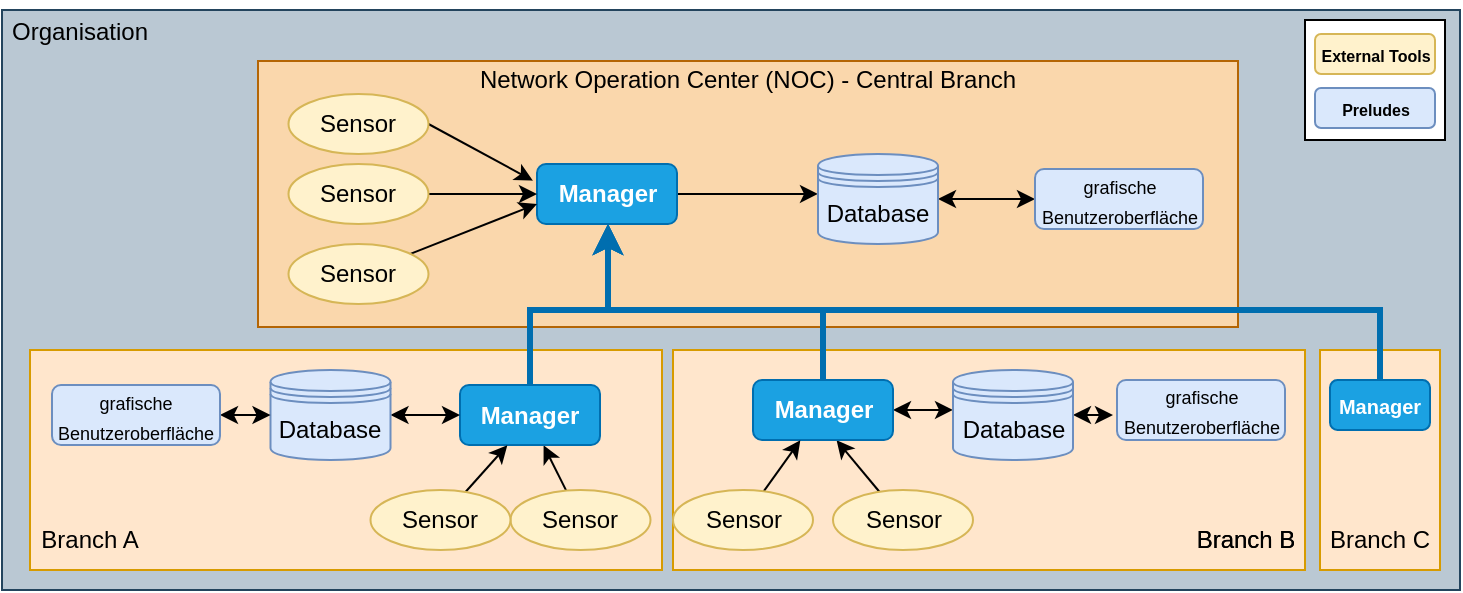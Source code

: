 <mxfile version="21.3.2" type="device">
  <diagram id="C5RBs43oDa-KdzZeNtuy" name="Page-1">
    <mxGraphModel dx="1434" dy="739" grid="1" gridSize="10" guides="1" tooltips="1" connect="1" arrows="1" fold="1" page="1" pageScale="1" pageWidth="827" pageHeight="1169" math="0" shadow="0">
      <root>
        <mxCell id="WIyWlLk6GJQsqaUBKTNV-0" />
        <mxCell id="WIyWlLk6GJQsqaUBKTNV-1" parent="WIyWlLk6GJQsqaUBKTNV-0" />
        <mxCell id="gHuZVF3myoKP0aIPClMC-43" value="" style="rounded=0;whiteSpace=wrap;html=1;fillColor=#bac8d3;strokeColor=#23445d;" parent="WIyWlLk6GJQsqaUBKTNV-1" vertex="1">
          <mxGeometry x="41" y="60" width="729" height="290" as="geometry" />
        </mxCell>
        <mxCell id="gHuZVF3myoKP0aIPClMC-57" value="" style="rounded=0;whiteSpace=wrap;html=1;fillColor=#ffe6cc;strokeColor=#d79b00;" parent="WIyWlLk6GJQsqaUBKTNV-1" vertex="1">
          <mxGeometry x="376.5" y="230" width="316" height="110" as="geometry" />
        </mxCell>
        <mxCell id="gHuZVF3myoKP0aIPClMC-47" value="" style="rounded=0;whiteSpace=wrap;html=1;fillColor=#ffe6cc;strokeColor=#d79b00;" parent="WIyWlLk6GJQsqaUBKTNV-1" vertex="1">
          <mxGeometry x="55" y="230" width="316" height="110" as="geometry" />
        </mxCell>
        <mxCell id="gHuZVF3myoKP0aIPClMC-44" value="" style="rounded=0;whiteSpace=wrap;html=1;fillColor=#fad7ac;strokeColor=#b46504;" parent="WIyWlLk6GJQsqaUBKTNV-1" vertex="1">
          <mxGeometry x="169" y="85.5" width="490" height="133" as="geometry" />
        </mxCell>
        <mxCell id="Tn3Q-JOgf97j42v1SPCj-45" value="" style="rounded=0;whiteSpace=wrap;html=1;" parent="WIyWlLk6GJQsqaUBKTNV-1" vertex="1">
          <mxGeometry x="692.5" y="65" width="70" height="60" as="geometry" />
        </mxCell>
        <mxCell id="gHuZVF3myoKP0aIPClMC-3" style="rounded=0;orthogonalLoop=1;jettySize=auto;html=1;entryX=-0.029;entryY=0.278;entryDx=0;entryDy=0;entryPerimeter=0;exitX=1;exitY=0.5;exitDx=0;exitDy=0;" parent="WIyWlLk6GJQsqaUBKTNV-1" source="Tn3Q-JOgf97j42v1SPCj-0" target="Tn3Q-JOgf97j42v1SPCj-10" edge="1">
          <mxGeometry relative="1" as="geometry">
            <mxPoint x="295.24" y="153" as="targetPoint" />
          </mxGeometry>
        </mxCell>
        <mxCell id="Tn3Q-JOgf97j42v1SPCj-0" value="Sensor" style="ellipse;whiteSpace=wrap;html=1;fillColor=#fff2cc;strokeColor=#d6b656;" parent="WIyWlLk6GJQsqaUBKTNV-1" vertex="1">
          <mxGeometry x="184.25" y="102" width="70" height="30" as="geometry" />
        </mxCell>
        <mxCell id="gHuZVF3myoKP0aIPClMC-12" style="edgeStyle=orthogonalEdgeStyle;rounded=0;orthogonalLoop=1;jettySize=auto;html=1;entryX=0;entryY=0.444;entryDx=0;entryDy=0;entryPerimeter=0;" parent="WIyWlLk6GJQsqaUBKTNV-1" source="Tn3Q-JOgf97j42v1SPCj-10" target="Tn3Q-JOgf97j42v1SPCj-15" edge="1">
          <mxGeometry relative="1" as="geometry" />
        </mxCell>
        <mxCell id="Tn3Q-JOgf97j42v1SPCj-10" value="&lt;b&gt;Manager&lt;/b&gt;" style="rounded=1;whiteSpace=wrap;html=1;fillColor=#1ba1e2;strokeColor=#006EAF;fontColor=#ffffff;" parent="WIyWlLk6GJQsqaUBKTNV-1" vertex="1">
          <mxGeometry x="308.5" y="137" width="70" height="30" as="geometry" />
        </mxCell>
        <mxCell id="gHuZVF3myoKP0aIPClMC-28" style="edgeStyle=orthogonalEdgeStyle;rounded=0;orthogonalLoop=1;jettySize=auto;html=1;startArrow=classic;startFill=1;" parent="WIyWlLk6GJQsqaUBKTNV-1" source="Tn3Q-JOgf97j42v1SPCj-15" target="Tn3Q-JOgf97j42v1SPCj-17" edge="1">
          <mxGeometry relative="1" as="geometry" />
        </mxCell>
        <mxCell id="Tn3Q-JOgf97j42v1SPCj-15" value="Database" style="shape=datastore;whiteSpace=wrap;html=1;fillColor=#dae8fc;strokeColor=#6c8ebf;" parent="WIyWlLk6GJQsqaUBKTNV-1" vertex="1">
          <mxGeometry x="449" y="132" width="60" height="45" as="geometry" />
        </mxCell>
        <mxCell id="Tn3Q-JOgf97j42v1SPCj-17" value="&lt;font style=&quot;font-size: 9px;&quot;&gt;grafische Benutzeroberfläche&lt;/font&gt;" style="rounded=1;whiteSpace=wrap;html=1;fillColor=#dae8fc;strokeColor=#6c8ebf;" parent="WIyWlLk6GJQsqaUBKTNV-1" vertex="1">
          <mxGeometry x="557.5" y="139.5" width="84" height="30" as="geometry" />
        </mxCell>
        <mxCell id="Tn3Q-JOgf97j42v1SPCj-41" value="&lt;font style=&quot;font-size: 8px;&quot;&gt;&lt;b&gt;&lt;font style=&quot;font-size: 8px;&quot;&gt;External Tools&lt;br&gt;&lt;/font&gt;&lt;/b&gt;&lt;/font&gt;" style="rounded=1;whiteSpace=wrap;html=1;fillColor=#fff2cc;strokeColor=#d6b656;" parent="WIyWlLk6GJQsqaUBKTNV-1" vertex="1">
          <mxGeometry x="697.5" y="72" width="60" height="20" as="geometry" />
        </mxCell>
        <mxCell id="Tn3Q-JOgf97j42v1SPCj-43" value="&lt;font style=&quot;font-size: 8px;&quot;&gt;&lt;b&gt;Preludes&lt;/b&gt;&lt;/font&gt;" style="rounded=1;whiteSpace=wrap;html=1;fillColor=#dae8fc;strokeColor=#6c8ebf;" parent="WIyWlLk6GJQsqaUBKTNV-1" vertex="1">
          <mxGeometry x="697.5" y="99" width="60" height="20" as="geometry" />
        </mxCell>
        <mxCell id="gHuZVF3myoKP0aIPClMC-5" style="edgeStyle=orthogonalEdgeStyle;rounded=0;orthogonalLoop=1;jettySize=auto;html=1;exitX=0.5;exitY=1;exitDx=0;exitDy=0;" parent="WIyWlLk6GJQsqaUBKTNV-1" source="Tn3Q-JOgf97j42v1SPCj-41" target="Tn3Q-JOgf97j42v1SPCj-41" edge="1">
          <mxGeometry relative="1" as="geometry" />
        </mxCell>
        <mxCell id="gHuZVF3myoKP0aIPClMC-7" value="Organisation" style="text;html=1;strokeColor=none;fillColor=none;align=center;verticalAlign=middle;whiteSpace=wrap;rounded=0;" parent="WIyWlLk6GJQsqaUBKTNV-1" vertex="1">
          <mxGeometry x="50" y="55.5" width="60" height="30" as="geometry" />
        </mxCell>
        <mxCell id="gHuZVF3myoKP0aIPClMC-14" style="edgeStyle=orthogonalEdgeStyle;rounded=0;orthogonalLoop=1;jettySize=auto;html=1;entryX=0;entryY=0.5;entryDx=0;entryDy=0;" parent="WIyWlLk6GJQsqaUBKTNV-1" source="gHuZVF3myoKP0aIPClMC-8" target="Tn3Q-JOgf97j42v1SPCj-10" edge="1">
          <mxGeometry relative="1" as="geometry" />
        </mxCell>
        <mxCell id="gHuZVF3myoKP0aIPClMC-8" value="Sensor" style="ellipse;whiteSpace=wrap;html=1;fillColor=#fff2cc;strokeColor=#d6b656;" parent="WIyWlLk6GJQsqaUBKTNV-1" vertex="1">
          <mxGeometry x="184.25" y="137" width="70" height="30" as="geometry" />
        </mxCell>
        <mxCell id="gHuZVF3myoKP0aIPClMC-15" style="rounded=0;orthogonalLoop=1;jettySize=auto;html=1;entryX=0;entryY=0.667;entryDx=0;entryDy=0;entryPerimeter=0;" parent="WIyWlLk6GJQsqaUBKTNV-1" source="gHuZVF3myoKP0aIPClMC-9" target="Tn3Q-JOgf97j42v1SPCj-10" edge="1">
          <mxGeometry relative="1" as="geometry" />
        </mxCell>
        <mxCell id="gHuZVF3myoKP0aIPClMC-9" value="Sensor" style="ellipse;whiteSpace=wrap;html=1;fillColor=#fff2cc;strokeColor=#d6b656;" parent="WIyWlLk6GJQsqaUBKTNV-1" vertex="1">
          <mxGeometry x="184.25" y="177" width="70" height="30" as="geometry" />
        </mxCell>
        <mxCell id="gHuZVF3myoKP0aIPClMC-30" style="rounded=0;orthogonalLoop=1;jettySize=auto;html=1;entryX=0.597;entryY=1.005;entryDx=0;entryDy=0;entryPerimeter=0;" parent="WIyWlLk6GJQsqaUBKTNV-1" source="gHuZVF3myoKP0aIPClMC-17" target="gHuZVF3myoKP0aIPClMC-19" edge="1">
          <mxGeometry relative="1" as="geometry" />
        </mxCell>
        <mxCell id="gHuZVF3myoKP0aIPClMC-17" value="Sensor" style="ellipse;whiteSpace=wrap;html=1;fillColor=#fff2cc;strokeColor=#d6b656;" parent="WIyWlLk6GJQsqaUBKTNV-1" vertex="1">
          <mxGeometry x="295.25" y="300" width="70" height="30" as="geometry" />
        </mxCell>
        <mxCell id="gHuZVF3myoKP0aIPClMC-69" value="" style="edgeStyle=orthogonalEdgeStyle;rounded=0;orthogonalLoop=1;jettySize=auto;html=1;strokeWidth=3;fillColor=#1ba1e2;strokeColor=#006EAF;" parent="WIyWlLk6GJQsqaUBKTNV-1" source="gHuZVF3myoKP0aIPClMC-19" target="Tn3Q-JOgf97j42v1SPCj-10" edge="1">
          <mxGeometry relative="1" as="geometry">
            <Array as="points">
              <mxPoint x="305" y="210" />
              <mxPoint x="344" y="210" />
            </Array>
          </mxGeometry>
        </mxCell>
        <mxCell id="gHuZVF3myoKP0aIPClMC-19" value="&lt;b&gt;Manager&lt;/b&gt;" style="rounded=1;whiteSpace=wrap;html=1;fillColor=#1ba1e2;strokeColor=#006EAF;fontColor=#ffffff;" parent="WIyWlLk6GJQsqaUBKTNV-1" vertex="1">
          <mxGeometry x="270" y="247.5" width="70" height="30" as="geometry" />
        </mxCell>
        <mxCell id="gHuZVF3myoKP0aIPClMC-63" style="edgeStyle=orthogonalEdgeStyle;rounded=0;orthogonalLoop=1;jettySize=auto;html=1;startArrow=classic;startFill=1;" parent="WIyWlLk6GJQsqaUBKTNV-1" source="gHuZVF3myoKP0aIPClMC-21" target="gHuZVF3myoKP0aIPClMC-19" edge="1">
          <mxGeometry relative="1" as="geometry" />
        </mxCell>
        <mxCell id="gHuZVF3myoKP0aIPClMC-21" value="Database" style="shape=datastore;whiteSpace=wrap;html=1;fillColor=#dae8fc;strokeColor=#6c8ebf;" parent="WIyWlLk6GJQsqaUBKTNV-1" vertex="1">
          <mxGeometry x="175.25" y="240" width="60" height="45" as="geometry" />
        </mxCell>
        <mxCell id="gHuZVF3myoKP0aIPClMC-64" style="edgeStyle=orthogonalEdgeStyle;rounded=0;orthogonalLoop=1;jettySize=auto;html=1;entryX=0;entryY=0.5;entryDx=0;entryDy=0;startArrow=classic;startFill=1;" parent="WIyWlLk6GJQsqaUBKTNV-1" source="gHuZVF3myoKP0aIPClMC-22" target="gHuZVF3myoKP0aIPClMC-21" edge="1">
          <mxGeometry relative="1" as="geometry" />
        </mxCell>
        <mxCell id="gHuZVF3myoKP0aIPClMC-22" value="&lt;font style=&quot;font-size: 9px;&quot;&gt;grafische Benutzeroberfläche&lt;/font&gt;" style="rounded=1;whiteSpace=wrap;html=1;fillColor=#dae8fc;strokeColor=#6c8ebf;" parent="WIyWlLk6GJQsqaUBKTNV-1" vertex="1">
          <mxGeometry x="66" y="247.5" width="84" height="30" as="geometry" />
        </mxCell>
        <mxCell id="gHuZVF3myoKP0aIPClMC-29" style="rounded=0;orthogonalLoop=1;jettySize=auto;html=1;entryX=0.338;entryY=1.005;entryDx=0;entryDy=0;entryPerimeter=0;" parent="WIyWlLk6GJQsqaUBKTNV-1" source="gHuZVF3myoKP0aIPClMC-26" target="gHuZVF3myoKP0aIPClMC-19" edge="1">
          <mxGeometry relative="1" as="geometry" />
        </mxCell>
        <mxCell id="gHuZVF3myoKP0aIPClMC-26" value="Sensor" style="ellipse;whiteSpace=wrap;html=1;fillColor=#fff2cc;strokeColor=#d6b656;" parent="WIyWlLk6GJQsqaUBKTNV-1" vertex="1">
          <mxGeometry x="225.25" y="300" width="70" height="30" as="geometry" />
        </mxCell>
        <mxCell id="gHuZVF3myoKP0aIPClMC-46" value="Network Operation Center (NOC) - Central Branch" style="text;html=1;strokeColor=none;fillColor=none;align=center;verticalAlign=middle;whiteSpace=wrap;rounded=0;" parent="WIyWlLk6GJQsqaUBKTNV-1" vertex="1">
          <mxGeometry x="264" y="80" width="300" height="30" as="geometry" />
        </mxCell>
        <mxCell id="gHuZVF3myoKP0aIPClMC-48" style="rounded=0;orthogonalLoop=1;jettySize=auto;html=1;entryX=0.597;entryY=1.005;entryDx=0;entryDy=0;entryPerimeter=0;" parent="WIyWlLk6GJQsqaUBKTNV-1" source="gHuZVF3myoKP0aIPClMC-49" target="gHuZVF3myoKP0aIPClMC-51" edge="1">
          <mxGeometry relative="1" as="geometry" />
        </mxCell>
        <mxCell id="gHuZVF3myoKP0aIPClMC-49" value="Sensor" style="ellipse;whiteSpace=wrap;html=1;fillColor=#fff2cc;strokeColor=#d6b656;" parent="WIyWlLk6GJQsqaUBKTNV-1" vertex="1">
          <mxGeometry x="456.5" y="300" width="70" height="30" as="geometry" />
        </mxCell>
        <mxCell id="gHuZVF3myoKP0aIPClMC-50" style="edgeStyle=orthogonalEdgeStyle;rounded=0;orthogonalLoop=1;jettySize=auto;html=1;entryX=0;entryY=0.444;entryDx=0;entryDy=0;entryPerimeter=0;startArrow=classic;startFill=1;" parent="WIyWlLk6GJQsqaUBKTNV-1" source="gHuZVF3myoKP0aIPClMC-51" target="gHuZVF3myoKP0aIPClMC-53" edge="1">
          <mxGeometry relative="1" as="geometry" />
        </mxCell>
        <mxCell id="gHuZVF3myoKP0aIPClMC-71" style="edgeStyle=orthogonalEdgeStyle;rounded=0;orthogonalLoop=1;jettySize=auto;html=1;entryX=0.5;entryY=1;entryDx=0;entryDy=0;strokeWidth=3;fillColor=#1ba1e2;strokeColor=#006EAF;" parent="WIyWlLk6GJQsqaUBKTNV-1" source="gHuZVF3myoKP0aIPClMC-51" target="Tn3Q-JOgf97j42v1SPCj-10" edge="1">
          <mxGeometry relative="1" as="geometry">
            <Array as="points">
              <mxPoint x="452" y="210" />
              <mxPoint x="344" y="210" />
              <mxPoint x="344" y="167" />
            </Array>
          </mxGeometry>
        </mxCell>
        <mxCell id="gHuZVF3myoKP0aIPClMC-51" value="&lt;b&gt;Manager&lt;/b&gt;" style="rounded=1;whiteSpace=wrap;html=1;fillColor=#1ba1e2;strokeColor=#006EAF;fontColor=#ffffff;" parent="WIyWlLk6GJQsqaUBKTNV-1" vertex="1">
          <mxGeometry x="416.5" y="245" width="70" height="30" as="geometry" />
        </mxCell>
        <mxCell id="gHuZVF3myoKP0aIPClMC-52" style="edgeStyle=orthogonalEdgeStyle;rounded=0;orthogonalLoop=1;jettySize=auto;html=1;startArrow=classic;startFill=1;" parent="WIyWlLk6GJQsqaUBKTNV-1" source="gHuZVF3myoKP0aIPClMC-53" edge="1">
          <mxGeometry relative="1" as="geometry">
            <mxPoint x="596.5" y="262.5" as="targetPoint" />
          </mxGeometry>
        </mxCell>
        <mxCell id="gHuZVF3myoKP0aIPClMC-53" value="Database" style="shape=datastore;whiteSpace=wrap;html=1;fillColor=#dae8fc;strokeColor=#6c8ebf;" parent="WIyWlLk6GJQsqaUBKTNV-1" vertex="1">
          <mxGeometry x="516.5" y="240" width="60" height="45" as="geometry" />
        </mxCell>
        <mxCell id="gHuZVF3myoKP0aIPClMC-54" value="&lt;font style=&quot;font-size: 9px;&quot;&gt;grafische Benutzeroberfläche&lt;/font&gt;" style="rounded=1;whiteSpace=wrap;html=1;fillColor=#dae8fc;strokeColor=#6c8ebf;" parent="WIyWlLk6GJQsqaUBKTNV-1" vertex="1">
          <mxGeometry x="598.5" y="245" width="84" height="30" as="geometry" />
        </mxCell>
        <mxCell id="gHuZVF3myoKP0aIPClMC-55" style="rounded=0;orthogonalLoop=1;jettySize=auto;html=1;entryX=0.338;entryY=1.005;entryDx=0;entryDy=0;entryPerimeter=0;" parent="WIyWlLk6GJQsqaUBKTNV-1" source="gHuZVF3myoKP0aIPClMC-56" target="gHuZVF3myoKP0aIPClMC-51" edge="1">
          <mxGeometry relative="1" as="geometry" />
        </mxCell>
        <mxCell id="gHuZVF3myoKP0aIPClMC-56" value="Sensor" style="ellipse;whiteSpace=wrap;html=1;fillColor=#fff2cc;strokeColor=#d6b656;" parent="WIyWlLk6GJQsqaUBKTNV-1" vertex="1">
          <mxGeometry x="376.5" y="300" width="70" height="30" as="geometry" />
        </mxCell>
        <mxCell id="gHuZVF3myoKP0aIPClMC-58" value="Branch A" style="text;html=1;strokeColor=none;fillColor=none;align=center;verticalAlign=middle;whiteSpace=wrap;rounded=0;" parent="WIyWlLk6GJQsqaUBKTNV-1" vertex="1">
          <mxGeometry x="55" y="310" width="60" height="30" as="geometry" />
        </mxCell>
        <mxCell id="gHuZVF3myoKP0aIPClMC-59" value="Branch B" style="text;html=1;strokeColor=none;fillColor=none;align=center;verticalAlign=middle;whiteSpace=wrap;rounded=0;" parent="WIyWlLk6GJQsqaUBKTNV-1" vertex="1">
          <mxGeometry x="632.5" y="310" width="60" height="30" as="geometry" />
        </mxCell>
        <mxCell id="gHuZVF3myoKP0aIPClMC-72" value="" style="rounded=0;whiteSpace=wrap;html=1;fillColor=#ffe6cc;strokeColor=#d79b00;" parent="WIyWlLk6GJQsqaUBKTNV-1" vertex="1">
          <mxGeometry x="700" y="230" width="60" height="110" as="geometry" />
        </mxCell>
        <mxCell id="gHuZVF3myoKP0aIPClMC-73" value="Branch B" style="text;html=1;strokeColor=none;fillColor=none;align=center;verticalAlign=middle;whiteSpace=wrap;rounded=0;" parent="WIyWlLk6GJQsqaUBKTNV-1" vertex="1">
          <mxGeometry x="632.5" y="310" width="60" height="30" as="geometry" />
        </mxCell>
        <mxCell id="gHuZVF3myoKP0aIPClMC-74" value="Branch C" style="text;html=1;strokeColor=none;fillColor=none;align=center;verticalAlign=middle;whiteSpace=wrap;rounded=0;" parent="WIyWlLk6GJQsqaUBKTNV-1" vertex="1">
          <mxGeometry x="700" y="310" width="60" height="30" as="geometry" />
        </mxCell>
        <mxCell id="gHuZVF3myoKP0aIPClMC-76" value="&lt;b style=&quot;font-size: 10px;&quot;&gt;Manager&lt;/b&gt;" style="rounded=1;whiteSpace=wrap;html=1;fillColor=#1ba1e2;strokeColor=#006EAF;fontColor=#ffffff;fontSize=10;" parent="WIyWlLk6GJQsqaUBKTNV-1" vertex="1">
          <mxGeometry x="705" y="245" width="50" height="25" as="geometry" />
        </mxCell>
        <mxCell id="gHuZVF3myoKP0aIPClMC-75" style="edgeStyle=orthogonalEdgeStyle;rounded=0;orthogonalLoop=1;jettySize=auto;html=1;strokeWidth=3;exitX=0.5;exitY=0;exitDx=0;exitDy=0;fillColor=#1ba1e2;strokeColor=#006EAF;" parent="WIyWlLk6GJQsqaUBKTNV-1" source="gHuZVF3myoKP0aIPClMC-76" edge="1">
          <mxGeometry relative="1" as="geometry">
            <mxPoint x="344" y="167" as="targetPoint" />
            <Array as="points">
              <mxPoint x="730" y="210" />
              <mxPoint x="344" y="210" />
            </Array>
          </mxGeometry>
        </mxCell>
      </root>
    </mxGraphModel>
  </diagram>
</mxfile>
